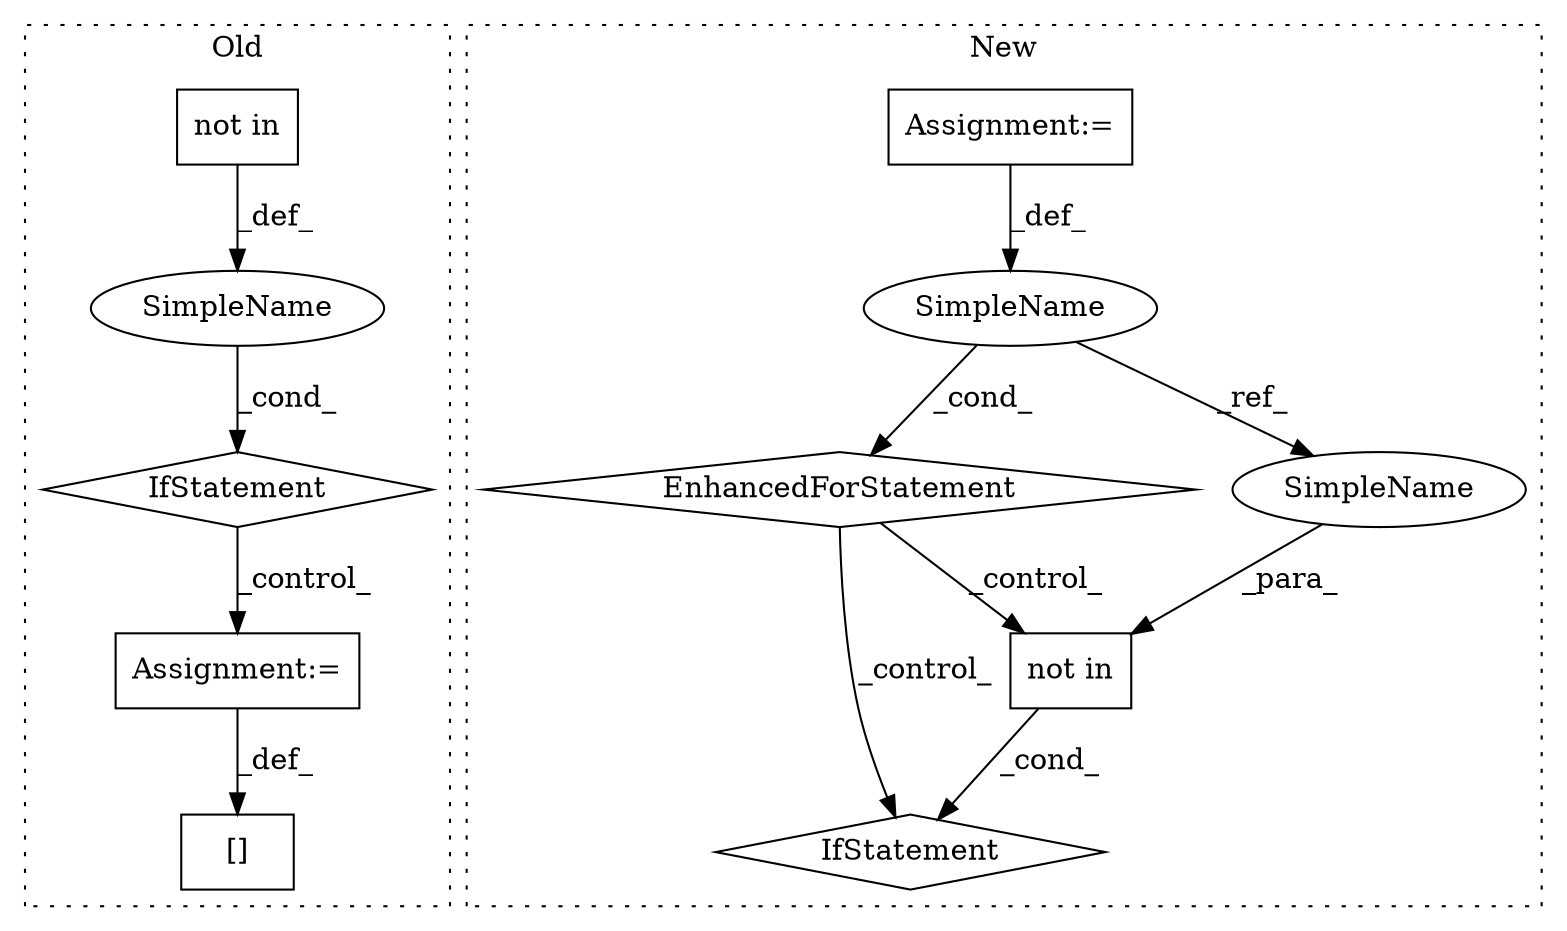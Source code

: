 digraph G {
subgraph cluster0 {
1 [label="not in" a="108" s="35142" l="39" shape="box"];
4 [label="IfStatement" a="25" s="35134,35181" l="8,2" shape="diamond"];
7 [label="Assignment:=" a="7" s="35224" l="1" shape="box"];
8 [label="SimpleName" a="42" s="" l="" shape="ellipse"];
9 [label="[]" a="2" s="35191,35223" l="11,1" shape="box"];
label = "Old";
style="dotted";
}
subgraph cluster1 {
2 [label="EnhancedForStatement" a="70" s="38482,38568" l="53,2" shape="diamond"];
3 [label="Assignment:=" a="7" s="38482,38568" l="53,2" shape="box"];
5 [label="IfStatement" a="25" s="38578,38617" l="10,2" shape="diamond"];
6 [label="SimpleName" a="42" s="38542" l="11" shape="ellipse"];
10 [label="not in" a="108" s="38588" l="29" shape="box"];
11 [label="SimpleName" a="42" s="38588" l="11" shape="ellipse"];
label = "New";
style="dotted";
}
1 -> 8 [label="_def_"];
2 -> 5 [label="_control_"];
2 -> 10 [label="_control_"];
3 -> 6 [label="_def_"];
4 -> 7 [label="_control_"];
6 -> 11 [label="_ref_"];
6 -> 2 [label="_cond_"];
7 -> 9 [label="_def_"];
8 -> 4 [label="_cond_"];
10 -> 5 [label="_cond_"];
11 -> 10 [label="_para_"];
}